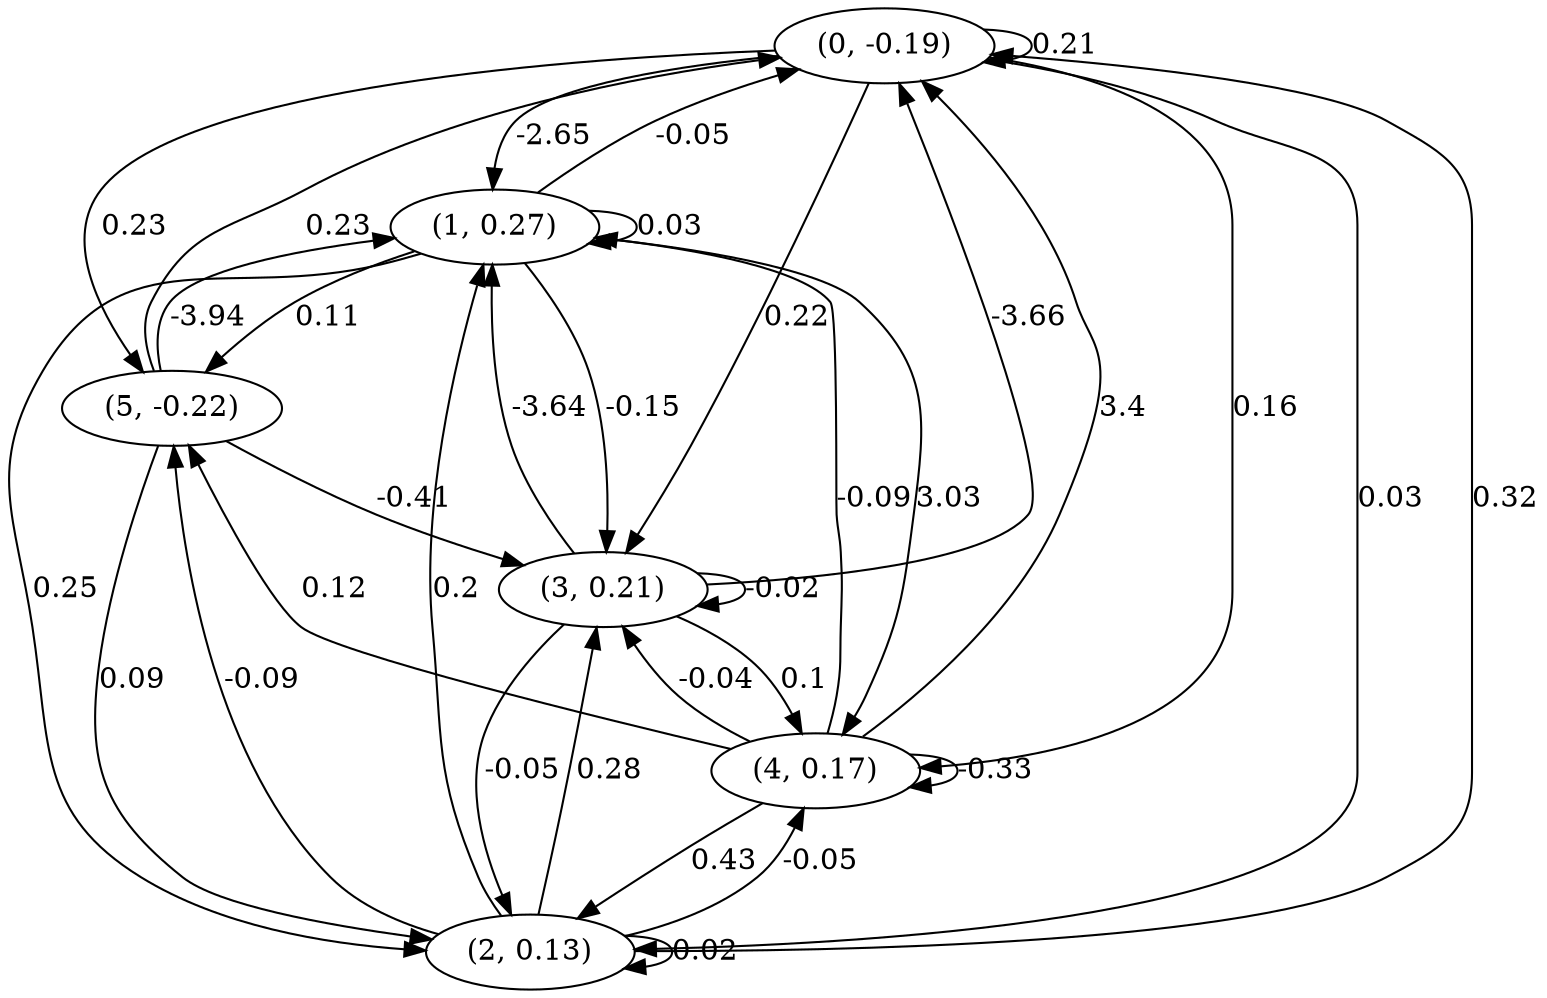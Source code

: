 digraph {
    0 [ label = "(0, -0.19)" ]
    1 [ label = "(1, 0.27)" ]
    2 [ label = "(2, 0.13)" ]
    3 [ label = "(3, 0.21)" ]
    4 [ label = "(4, 0.17)" ]
    5 [ label = "(5, -0.22)" ]
    0 -> 0 [ label = "0.21" ]
    1 -> 1 [ label = "0.03" ]
    2 -> 2 [ label = "0.02" ]
    3 -> 3 [ label = "-0.02" ]
    4 -> 4 [ label = "-0.33" ]
    1 -> 0 [ label = "-0.05" ]
    2 -> 0 [ label = "0.32" ]
    3 -> 0 [ label = "-3.66" ]
    4 -> 0 [ label = "3.4" ]
    5 -> 0 [ label = "0.23" ]
    0 -> 1 [ label = "-2.65" ]
    2 -> 1 [ label = "0.2" ]
    3 -> 1 [ label = "-3.64" ]
    4 -> 1 [ label = "-0.09" ]
    5 -> 1 [ label = "-3.94" ]
    0 -> 2 [ label = "0.03" ]
    1 -> 2 [ label = "0.25" ]
    3 -> 2 [ label = "-0.05" ]
    4 -> 2 [ label = "0.43" ]
    5 -> 2 [ label = "0.09" ]
    0 -> 3 [ label = "0.22" ]
    1 -> 3 [ label = "-0.15" ]
    2 -> 3 [ label = "0.28" ]
    4 -> 3 [ label = "-0.04" ]
    5 -> 3 [ label = "-0.41" ]
    0 -> 4 [ label = "0.16" ]
    1 -> 4 [ label = "3.03" ]
    2 -> 4 [ label = "-0.05" ]
    3 -> 4 [ label = "0.1" ]
    0 -> 5 [ label = "0.23" ]
    1 -> 5 [ label = "0.11" ]
    2 -> 5 [ label = "-0.09" ]
    4 -> 5 [ label = "0.12" ]
}

